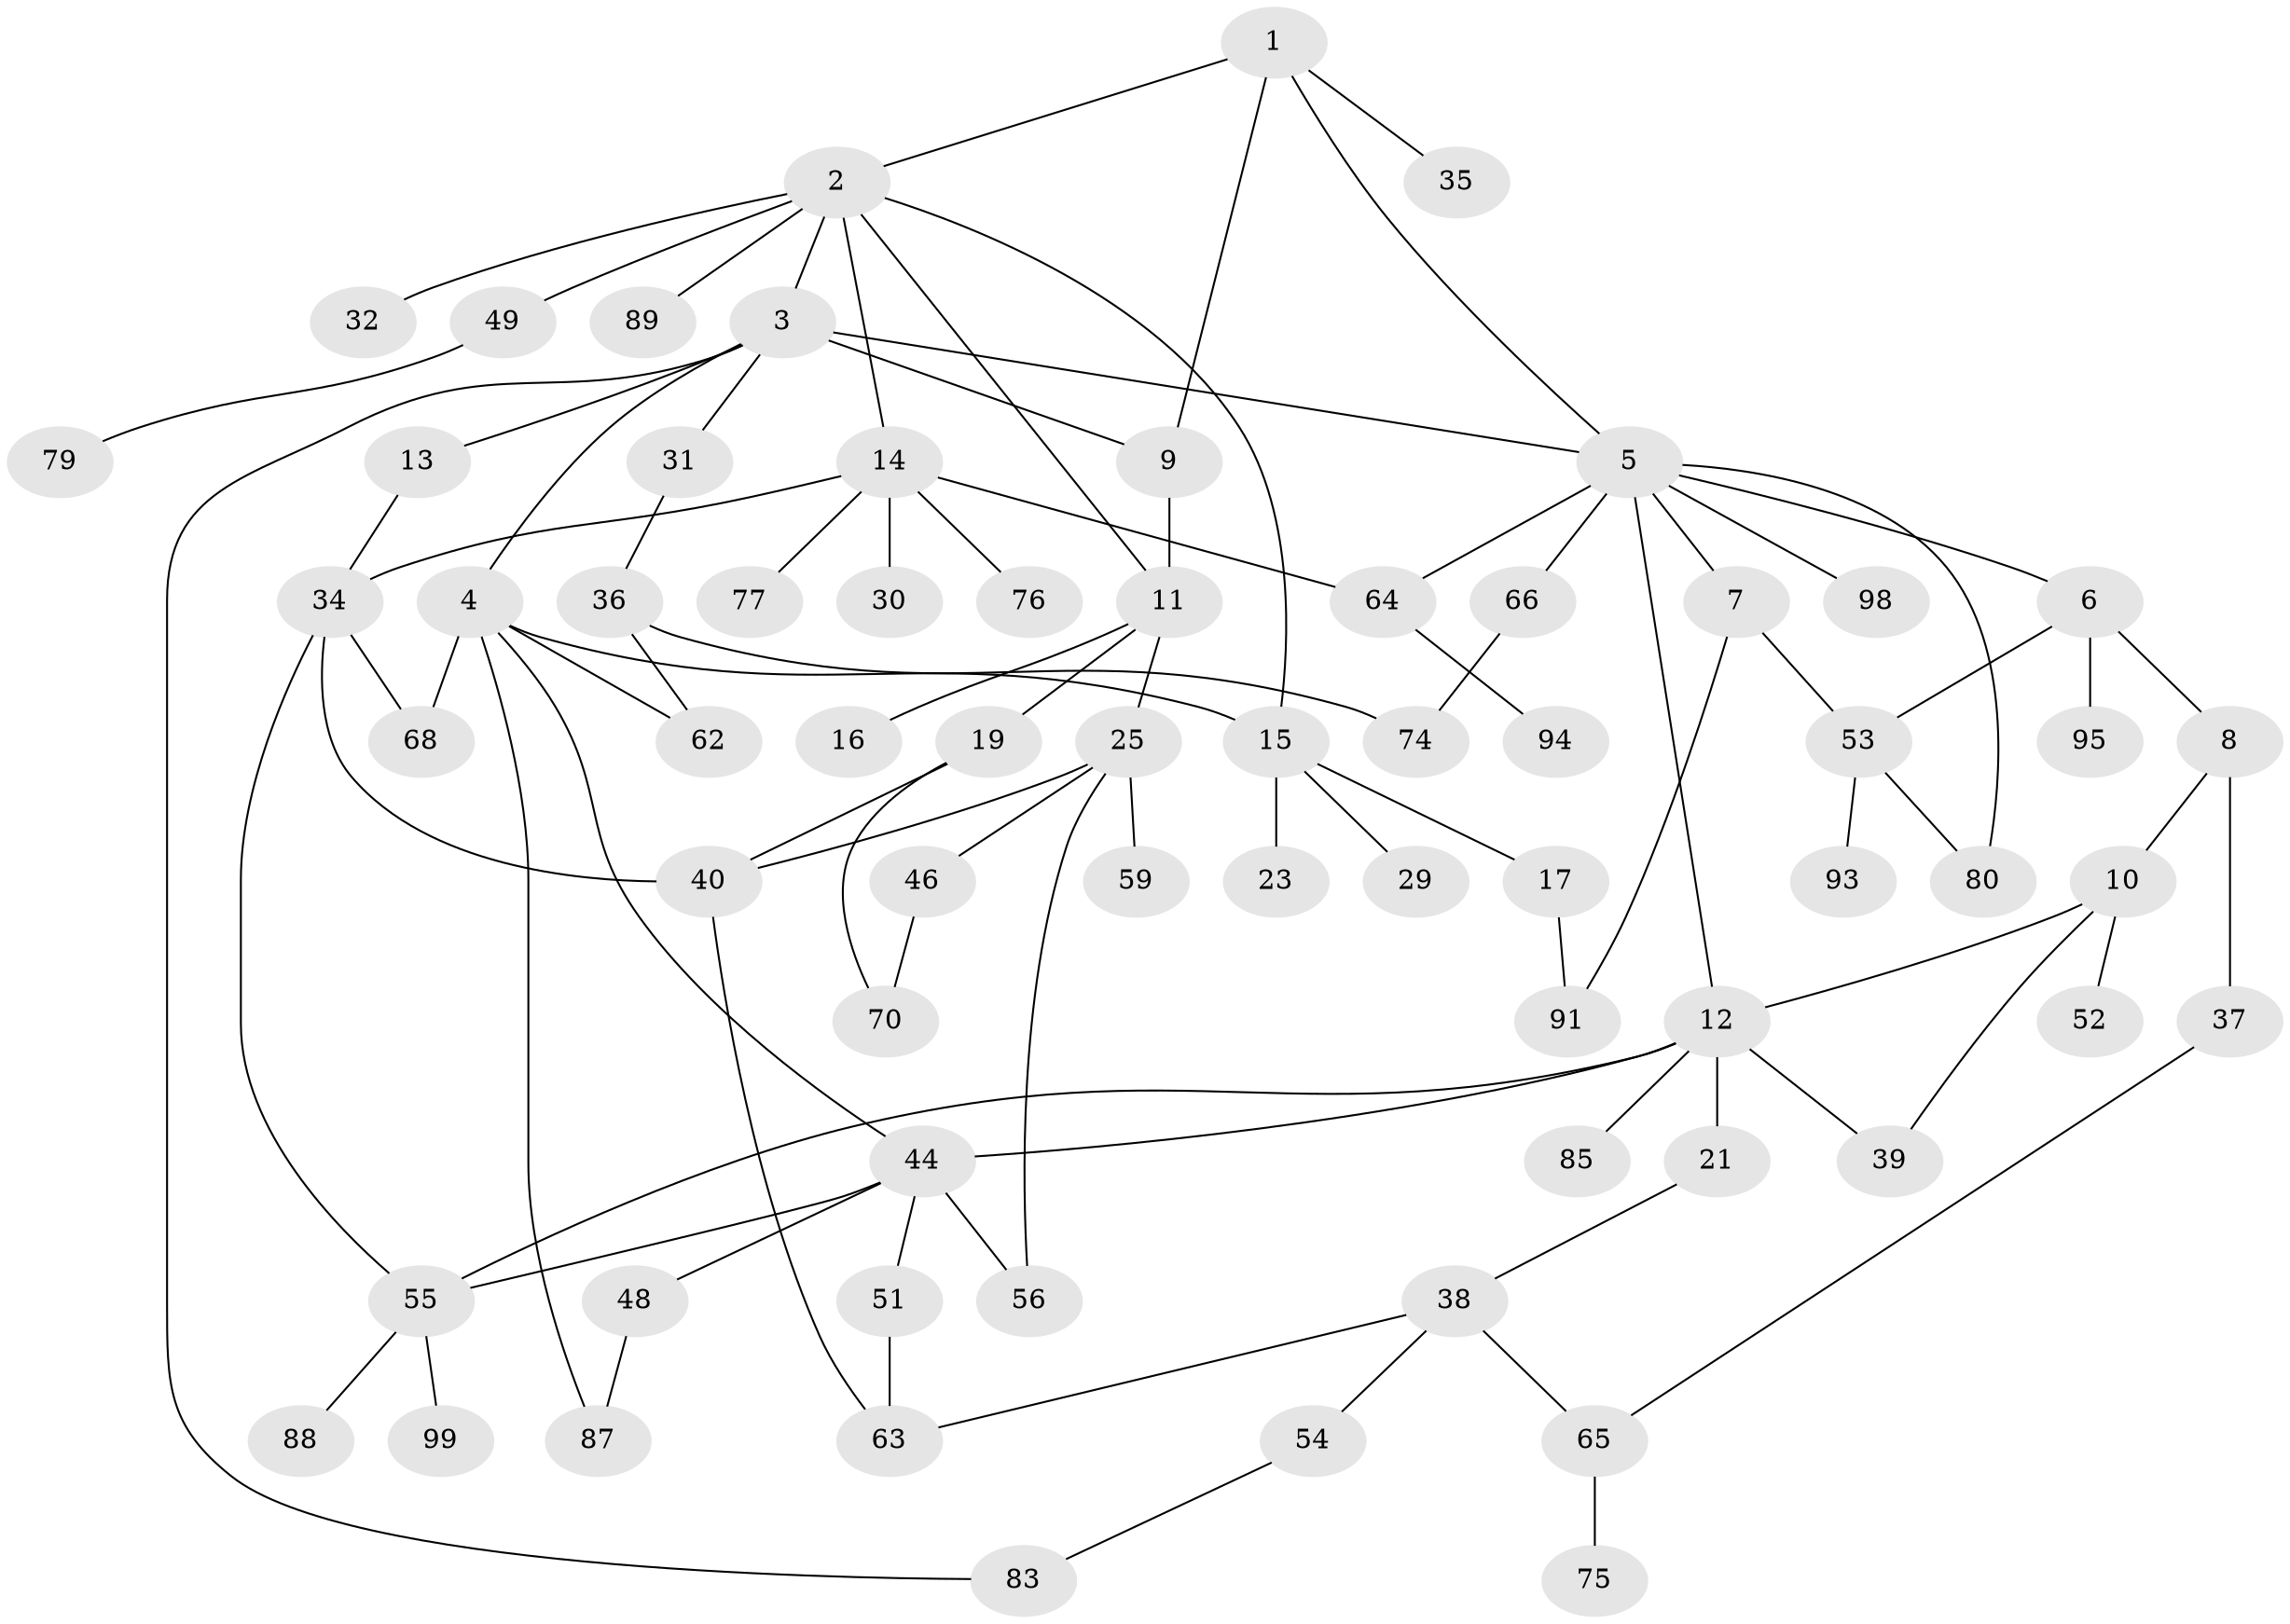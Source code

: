 // original degree distribution, {5: 0.08, 8: 0.01, 7: 0.02, 4: 0.1, 3: 0.16, 2: 0.37, 1: 0.26}
// Generated by graph-tools (version 1.1) at 2025/11/02/21/25 10:11:06]
// undirected, 67 vertices, 92 edges
graph export_dot {
graph [start="1"]
  node [color=gray90,style=filled];
  1 [super="+22"];
  2 [super="+20"];
  3 [super="+26"];
  4 [super="+33"];
  5 [super="+41"];
  6 [super="+84"];
  7 [super="+43"];
  8 [super="+18"];
  9 [super="+78"];
  10 [super="+24"];
  11;
  12 [super="+73"];
  13;
  14 [super="+27"];
  15 [super="+58"];
  16;
  17 [super="+50"];
  19 [super="+96"];
  21;
  23;
  25 [super="+28"];
  29;
  30;
  31;
  32;
  34 [super="+69"];
  35 [super="+97"];
  36 [super="+42"];
  37 [super="+45"];
  38 [super="+60"];
  39;
  40 [super="+92"];
  44 [super="+47"];
  46 [super="+57"];
  48 [super="+86"];
  49;
  51;
  52;
  53 [super="+61"];
  54 [super="+81"];
  55 [super="+67"];
  56;
  59;
  62;
  63;
  64 [super="+82"];
  65 [super="+72"];
  66;
  68 [super="+71"];
  70;
  74;
  75;
  76;
  77;
  79;
  80;
  83 [super="+90"];
  85;
  87;
  88;
  89;
  91 [super="+100"];
  93;
  94;
  95;
  98;
  99;
  1 -- 2;
  1 -- 5;
  1 -- 9;
  1 -- 35;
  2 -- 3;
  2 -- 11;
  2 -- 14;
  2 -- 15;
  2 -- 32;
  2 -- 49;
  2 -- 89;
  3 -- 4;
  3 -- 13;
  3 -- 31;
  3 -- 83;
  3 -- 5;
  3 -- 9;
  4 -- 68;
  4 -- 62;
  4 -- 87;
  4 -- 44;
  4 -- 15;
  5 -- 6;
  5 -- 7;
  5 -- 12;
  5 -- 66;
  5 -- 64;
  5 -- 98;
  5 -- 80;
  6 -- 8;
  6 -- 95;
  6 -- 53;
  7 -- 91;
  7 -- 53;
  8 -- 10;
  8 -- 37;
  9 -- 11;
  10 -- 39;
  10 -- 52;
  10 -- 12;
  11 -- 16;
  11 -- 19;
  11 -- 25;
  12 -- 21;
  12 -- 55;
  12 -- 85;
  12 -- 39;
  12 -- 44;
  13 -- 34;
  14 -- 30;
  14 -- 34;
  14 -- 64;
  14 -- 76;
  14 -- 77;
  15 -- 17;
  15 -- 23;
  15 -- 29;
  17 -- 91;
  19 -- 40;
  19 -- 70;
  21 -- 38;
  25 -- 46;
  25 -- 56;
  25 -- 59;
  25 -- 40;
  31 -- 36;
  34 -- 40;
  34 -- 55;
  34 -- 68;
  36 -- 62;
  36 -- 74;
  37 -- 65;
  38 -- 54;
  38 -- 63;
  38 -- 65;
  40 -- 63;
  44 -- 55;
  44 -- 56;
  44 -- 48;
  44 -- 51;
  46 -- 70;
  48 -- 87;
  49 -- 79;
  51 -- 63;
  53 -- 80;
  53 -- 93;
  54 -- 83;
  55 -- 88;
  55 -- 99;
  64 -- 94;
  65 -- 75;
  66 -- 74;
}
